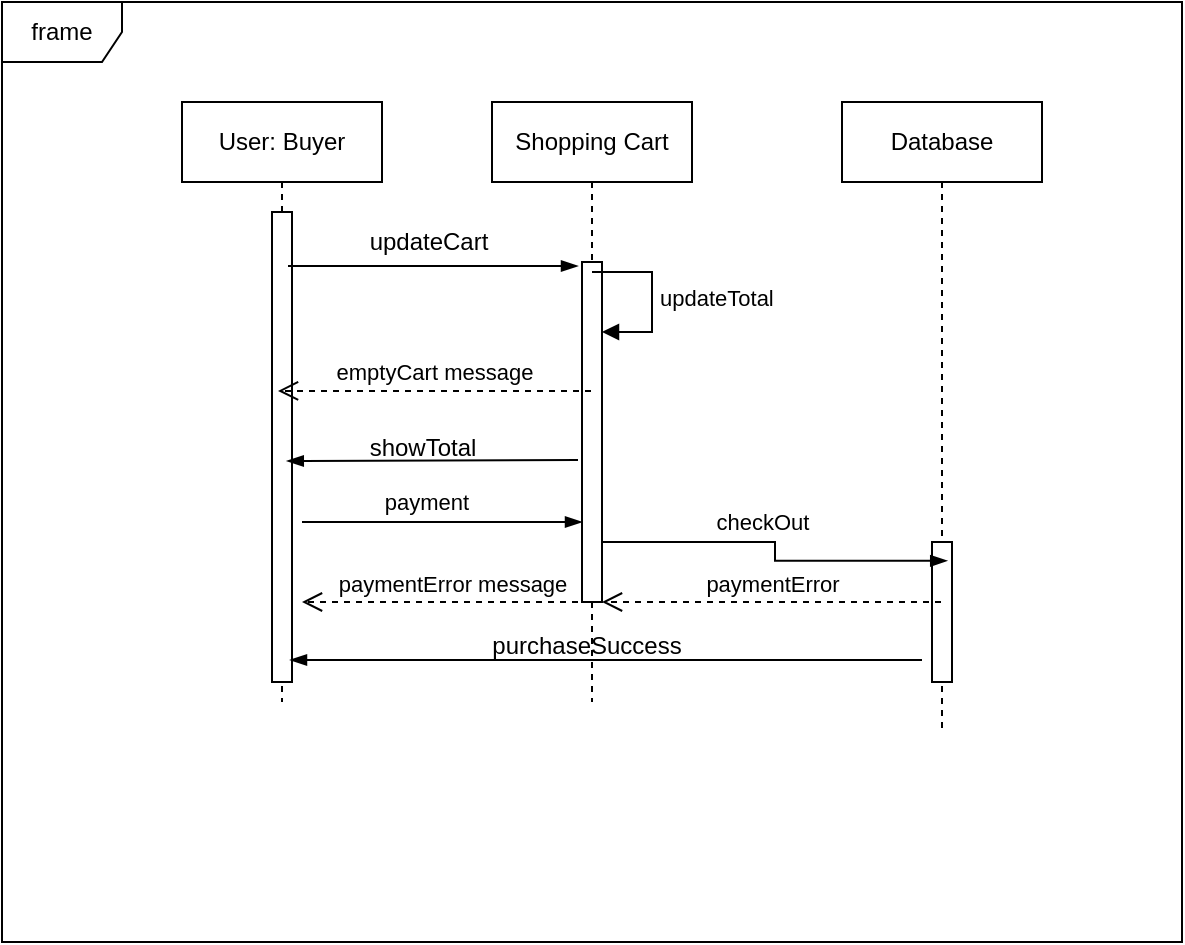 <mxfile version="24.7.16">
  <diagram name="Page-1" id="13e1069c-82ec-6db2-03f1-153e76fe0fe0">
    <mxGraphModel dx="603" dy="703" grid="1" gridSize="10" guides="1" tooltips="1" connect="1" arrows="1" fold="1" page="1" pageScale="1" pageWidth="1100" pageHeight="850" background="none" math="0" shadow="0">
      <root>
        <mxCell id="0" />
        <mxCell id="1" parent="0" />
        <mxCell id="OIqzEtx4Gdc3xFpB12HC-1" value="frame" style="shape=umlFrame;whiteSpace=wrap;html=1;pointerEvents=0;" vertex="1" parent="1">
          <mxGeometry x="30" y="20" width="590" height="470" as="geometry" />
        </mxCell>
        <mxCell id="OIqzEtx4Gdc3xFpB12HC-2" value="User: Buyer" style="shape=umlLifeline;perimeter=lifelinePerimeter;whiteSpace=wrap;html=1;container=1;dropTarget=0;collapsible=0;recursiveResize=0;outlineConnect=0;portConstraint=eastwest;newEdgeStyle={&quot;curved&quot;:0,&quot;rounded&quot;:0};" vertex="1" parent="1">
          <mxGeometry x="120" y="70" width="100" height="300" as="geometry" />
        </mxCell>
        <mxCell id="OIqzEtx4Gdc3xFpB12HC-26" value="" style="html=1;points=[[0,0,0,0,5],[0,1,0,0,-5],[1,0,0,0,5],[1,1,0,0,-5]];perimeter=orthogonalPerimeter;outlineConnect=0;targetShapes=umlLifeline;portConstraint=eastwest;newEdgeStyle={&quot;curved&quot;:0,&quot;rounded&quot;:0};" vertex="1" parent="OIqzEtx4Gdc3xFpB12HC-2">
          <mxGeometry x="45" y="55" width="10" height="235" as="geometry" />
        </mxCell>
        <mxCell id="OIqzEtx4Gdc3xFpB12HC-4" value="Shopping Cart" style="shape=umlLifeline;perimeter=lifelinePerimeter;whiteSpace=wrap;html=1;container=1;dropTarget=0;collapsible=0;recursiveResize=0;outlineConnect=0;portConstraint=eastwest;newEdgeStyle={&quot;curved&quot;:0,&quot;rounded&quot;:0};" vertex="1" parent="1">
          <mxGeometry x="275" y="70" width="100" height="300" as="geometry" />
        </mxCell>
        <mxCell id="OIqzEtx4Gdc3xFpB12HC-17" value="" style="html=1;points=[[0,0,0,0,5],[0,1,0,0,-5],[1,0,0,0,5],[1,1,0,0,-5]];perimeter=orthogonalPerimeter;outlineConnect=0;targetShapes=umlLifeline;portConstraint=eastwest;newEdgeStyle={&quot;curved&quot;:0,&quot;rounded&quot;:0};" vertex="1" parent="OIqzEtx4Gdc3xFpB12HC-4">
          <mxGeometry x="45" y="80" width="10" height="170" as="geometry" />
        </mxCell>
        <mxCell id="OIqzEtx4Gdc3xFpB12HC-18" value="updateTotal" style="html=1;align=left;spacingLeft=2;endArrow=block;rounded=0;edgeStyle=orthogonalEdgeStyle;curved=0;rounded=0;" edge="1" target="OIqzEtx4Gdc3xFpB12HC-17" parent="OIqzEtx4Gdc3xFpB12HC-4">
          <mxGeometry relative="1" as="geometry">
            <mxPoint x="50" y="85" as="sourcePoint" />
            <Array as="points">
              <mxPoint x="80" y="115" />
            </Array>
          </mxGeometry>
        </mxCell>
        <mxCell id="OIqzEtx4Gdc3xFpB12HC-5" value="Database" style="shape=umlLifeline;perimeter=lifelinePerimeter;whiteSpace=wrap;html=1;container=1;dropTarget=0;collapsible=0;recursiveResize=0;outlineConnect=0;portConstraint=eastwest;newEdgeStyle={&quot;curved&quot;:0,&quot;rounded&quot;:0};" vertex="1" parent="1">
          <mxGeometry x="450" y="70" width="100" height="313" as="geometry" />
        </mxCell>
        <mxCell id="OIqzEtx4Gdc3xFpB12HC-36" value="" style="html=1;points=[[0,0,0,0,5],[0,1,0,0,-5],[1,0,0,0,5],[1,1,0,0,-5]];perimeter=orthogonalPerimeter;outlineConnect=0;targetShapes=umlLifeline;portConstraint=eastwest;newEdgeStyle={&quot;curved&quot;:0,&quot;rounded&quot;:0};" vertex="1" parent="OIqzEtx4Gdc3xFpB12HC-5">
          <mxGeometry x="45" y="220" width="10" height="70" as="geometry" />
        </mxCell>
        <mxCell id="OIqzEtx4Gdc3xFpB12HC-12" value="" style="edgeStyle=elbowEdgeStyle;fontSize=12;html=1;endArrow=blockThin;endFill=1;rounded=0;entryX=0.4;entryY=0.267;entryDx=0;entryDy=0;entryPerimeter=0;elbow=vertical;" edge="1" parent="1">
          <mxGeometry width="160" relative="1" as="geometry">
            <mxPoint x="173" y="152" as="sourcePoint" />
            <mxPoint x="318" y="152.1" as="targetPoint" />
          </mxGeometry>
        </mxCell>
        <mxCell id="OIqzEtx4Gdc3xFpB12HC-15" value="updateCart" style="text;html=1;align=center;verticalAlign=middle;resizable=0;points=[];autosize=1;strokeColor=none;fillColor=none;" vertex="1" parent="1">
          <mxGeometry x="203" y="125" width="80" height="30" as="geometry" />
        </mxCell>
        <mxCell id="OIqzEtx4Gdc3xFpB12HC-25" value="emptyCart message" style="html=1;verticalAlign=bottom;endArrow=open;dashed=1;endSize=8;curved=0;rounded=0;" edge="1" parent="1">
          <mxGeometry relative="1" as="geometry">
            <mxPoint x="324.5" y="214.46" as="sourcePoint" />
            <mxPoint x="168" y="214.46" as="targetPoint" />
          </mxGeometry>
        </mxCell>
        <mxCell id="OIqzEtx4Gdc3xFpB12HC-28" value="" style="edgeStyle=elbowEdgeStyle;fontSize=12;html=1;endArrow=blockThin;endFill=1;rounded=0;entryX=0.524;entryY=0.569;entryDx=0;entryDy=0;entryPerimeter=0;elbow=vertical;" edge="1" parent="1">
          <mxGeometry width="160" relative="1" as="geometry">
            <mxPoint x="318" y="249" as="sourcePoint" />
            <mxPoint x="172.4" y="249.7" as="targetPoint" />
          </mxGeometry>
        </mxCell>
        <mxCell id="OIqzEtx4Gdc3xFpB12HC-29" value="showTotal" style="text;html=1;align=center;verticalAlign=middle;resizable=0;points=[];autosize=1;strokeColor=none;fillColor=none;" vertex="1" parent="1">
          <mxGeometry x="200" y="228" width="80" height="30" as="geometry" />
        </mxCell>
        <mxCell id="OIqzEtx4Gdc3xFpB12HC-31" value="" style="edgeStyle=elbowEdgeStyle;fontSize=12;html=1;endArrow=blockThin;endFill=1;rounded=0;elbow=vertical;" edge="1" parent="1">
          <mxGeometry width="160" relative="1" as="geometry">
            <mxPoint x="180" y="280" as="sourcePoint" />
            <mxPoint x="320" y="280" as="targetPoint" />
          </mxGeometry>
        </mxCell>
        <mxCell id="OIqzEtx4Gdc3xFpB12HC-32" value="payment" style="edgeLabel;html=1;align=center;verticalAlign=middle;resizable=0;points=[];" vertex="1" connectable="0" parent="OIqzEtx4Gdc3xFpB12HC-31">
          <mxGeometry x="-0.171" y="-14" relative="1" as="geometry">
            <mxPoint x="4" y="-24" as="offset" />
          </mxGeometry>
        </mxCell>
        <mxCell id="OIqzEtx4Gdc3xFpB12HC-33" value="" style="edgeStyle=elbowEdgeStyle;fontSize=12;html=1;endArrow=blockThin;endFill=1;rounded=0;elbow=horizontal;entryX=0.526;entryY=0.733;entryDx=0;entryDy=0;entryPerimeter=0;" edge="1" parent="1" target="OIqzEtx4Gdc3xFpB12HC-5">
          <mxGeometry width="160" relative="1" as="geometry">
            <mxPoint x="330" y="290" as="sourcePoint" />
            <mxPoint x="470" y="290" as="targetPoint" />
          </mxGeometry>
        </mxCell>
        <mxCell id="OIqzEtx4Gdc3xFpB12HC-34" value="checkOut" style="edgeLabel;html=1;align=center;verticalAlign=middle;resizable=0;points=[];" vertex="1" connectable="0" parent="OIqzEtx4Gdc3xFpB12HC-33">
          <mxGeometry x="-0.171" y="-14" relative="1" as="geometry">
            <mxPoint x="4" y="-24" as="offset" />
          </mxGeometry>
        </mxCell>
        <mxCell id="OIqzEtx4Gdc3xFpB12HC-35" value="" style="edgeStyle=elbowEdgeStyle;fontSize=12;html=1;endArrow=blockThin;endFill=1;rounded=0;" edge="1" parent="1">
          <mxGeometry width="160" relative="1" as="geometry">
            <mxPoint x="490" y="349" as="sourcePoint" />
            <mxPoint x="174" y="349" as="targetPoint" />
            <Array as="points" />
          </mxGeometry>
        </mxCell>
        <mxCell id="OIqzEtx4Gdc3xFpB12HC-38" value="purchaseSuccess" style="text;html=1;align=center;verticalAlign=middle;resizable=0;points=[];autosize=1;strokeColor=none;fillColor=none;" vertex="1" parent="1">
          <mxGeometry x="262" y="327" width="120" height="30" as="geometry" />
        </mxCell>
        <mxCell id="OIqzEtx4Gdc3xFpB12HC-40" value="paymentError" style="html=1;verticalAlign=bottom;endArrow=open;dashed=1;endSize=8;curved=0;rounded=0;" edge="1" parent="1" source="OIqzEtx4Gdc3xFpB12HC-5">
          <mxGeometry relative="1" as="geometry">
            <mxPoint x="410" y="320" as="sourcePoint" />
            <mxPoint x="330" y="320" as="targetPoint" />
          </mxGeometry>
        </mxCell>
        <mxCell id="OIqzEtx4Gdc3xFpB12HC-43" value="paymentError message" style="html=1;verticalAlign=bottom;endArrow=open;dashed=1;endSize=8;curved=0;rounded=0;" edge="1" parent="1">
          <mxGeometry relative="1" as="geometry">
            <mxPoint x="330" y="320" as="sourcePoint" />
            <mxPoint x="180" y="320" as="targetPoint" />
          </mxGeometry>
        </mxCell>
      </root>
    </mxGraphModel>
  </diagram>
</mxfile>
